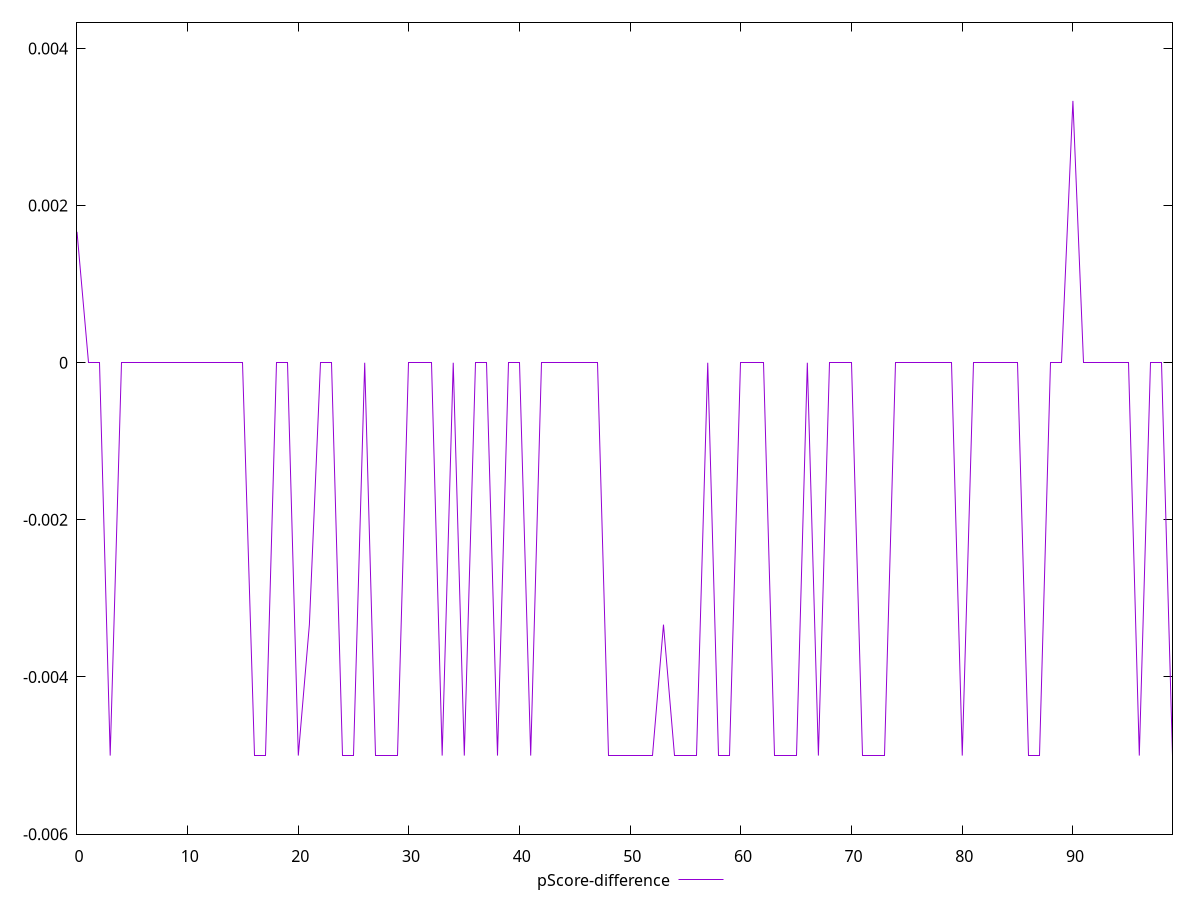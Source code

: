 reset

$pScoreDifference <<EOF
0 0.0016666666666665941
1 0
2 0
3 -0.0050000000000000044
4 0
5 0
6 0
7 0
8 0
9 0
10 0
11 0
12 0
13 0
14 0
15 0
16 -0.0050000000000000044
17 -0.0050000000000000044
18 0
19 0
20 -0.0050000000000000044
21 -0.0033333333333332993
22 0
23 0
24 -0.0050000000000000044
25 -0.0050000000000000044
26 0
27 -0.0050000000000000044
28 -0.0050000000000000044
29 -0.0050000000000000044
30 0
31 0
32 0
33 -0.0050000000000000044
34 0
35 -0.0050000000000000044
36 0
37 0
38 -0.0050000000000000044
39 0
40 0
41 -0.0050000000000000044
42 0
43 0
44 0
45 0
46 0
47 0
48 -0.0050000000000000044
49 -0.0050000000000000044
50 -0.0050000000000000044
51 -0.0050000000000000044
52 -0.0050000000000000044
53 -0.0033333333333332993
54 -0.0050000000000000044
55 -0.0050000000000000044
56 -0.0050000000000000044
57 0
58 -0.0050000000000000044
59 -0.0050000000000000044
60 0
61 0
62 0
63 -0.0050000000000000044
64 -0.0050000000000000044
65 -0.0050000000000000044
66 0
67 -0.0050000000000000044
68 0
69 0
70 0
71 -0.0050000000000000044
72 -0.0050000000000000044
73 -0.0050000000000000044
74 0
75 0
76 0
77 0
78 0
79 0
80 -0.0050000000000000044
81 0
82 0
83 0
84 0
85 0
86 -0.0050000000000000044
87 -0.0050000000000000044
88 0
89 0
90 0.0033333333333332993
91 0
92 0
93 0
94 0
95 0
96 -0.0050000000000000044
97 0
98 0
99 -0.0050000000000000044
EOF

set key outside below
set xrange [0:99]
set yrange [-0.0060000000000000045:0.004333333333333299]
set trange [-0.0060000000000000045:0.004333333333333299]
set terminal svg size 640, 500 enhanced background rgb 'white'
set output "report_00012_2021-02-09T11:01:39.952Z/unminified-javascript/samples/pages+cached/pScore-difference/values.svg"

plot $pScoreDifference title "pScore-difference" with line

reset
